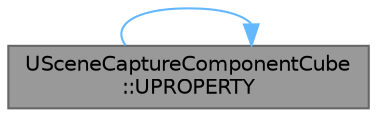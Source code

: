 digraph "USceneCaptureComponentCube::UPROPERTY"
{
 // INTERACTIVE_SVG=YES
 // LATEX_PDF_SIZE
  bgcolor="transparent";
  edge [fontname=Helvetica,fontsize=10,labelfontname=Helvetica,labelfontsize=10];
  node [fontname=Helvetica,fontsize=10,shape=box,height=0.2,width=0.4];
  rankdir="LR";
  Node1 [id="Node000001",label="USceneCaptureComponentCube\l::UPROPERTY",height=0.2,width=0.4,color="gray40", fillcolor="grey60", style="filled", fontcolor="black",tooltip="Preserve the rotation of the actor when updating the capture."];
  Node1 -> Node1 [id="edge1_Node000001_Node000001",color="steelblue1",style="solid",tooltip=" "];
}
